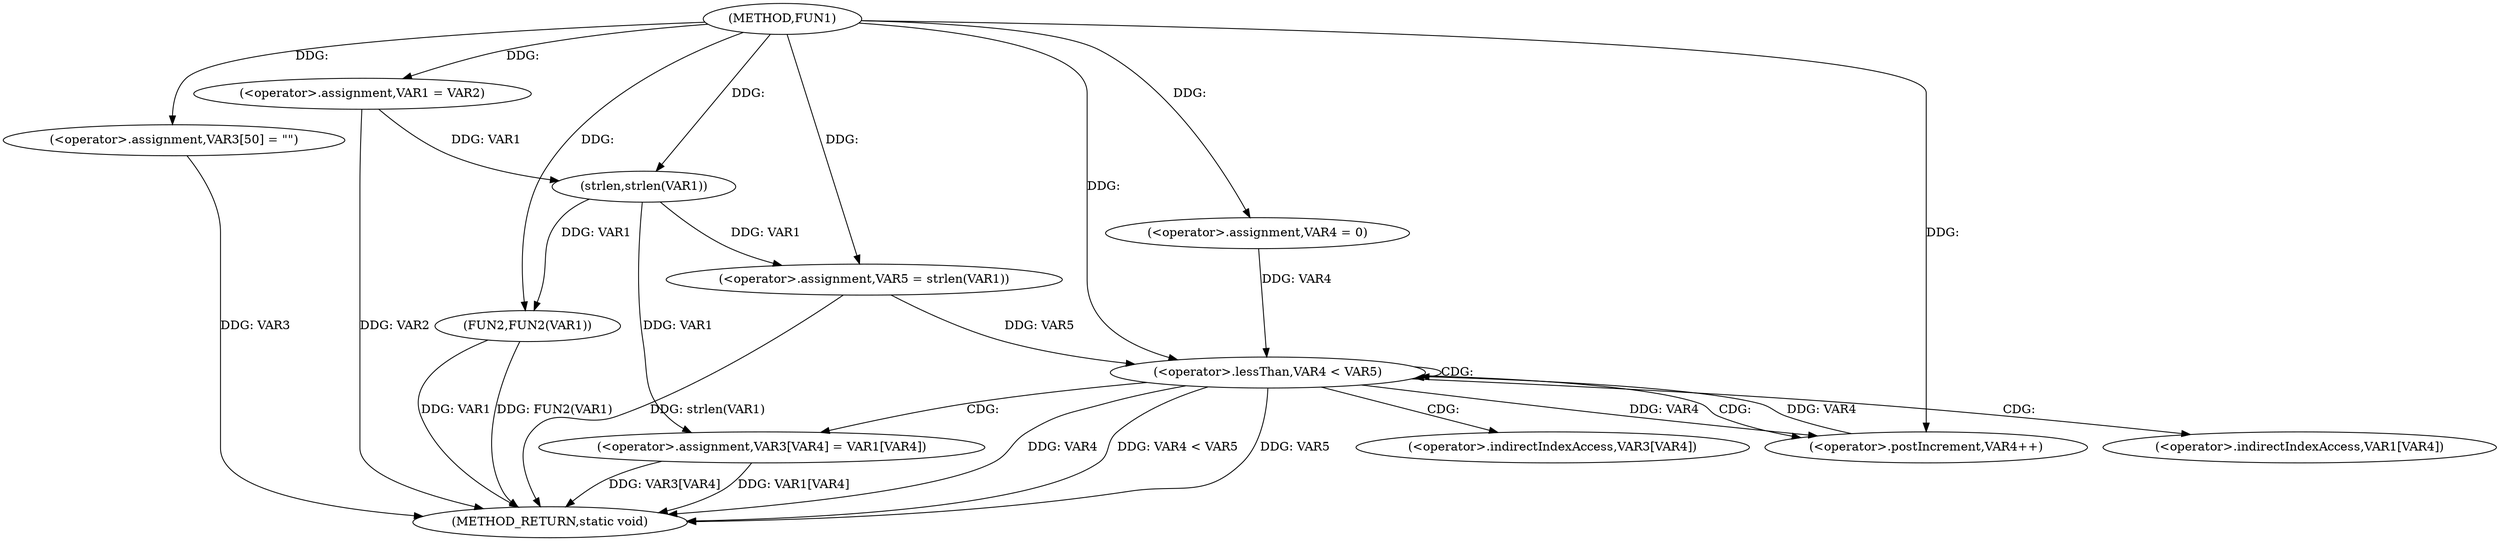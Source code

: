 digraph FUN1 {  
"1000100" [label = "(METHOD,FUN1)" ]
"1000137" [label = "(METHOD_RETURN,static void)" ]
"1000104" [label = "(<operator>.assignment,VAR1 = VAR2)" ]
"1000109" [label = "(<operator>.assignment,VAR3[50] = \"\")" ]
"1000114" [label = "(<operator>.assignment,VAR5 = strlen(VAR1))" ]
"1000116" [label = "(strlen,strlen(VAR1))" ]
"1000119" [label = "(<operator>.assignment,VAR4 = 0)" ]
"1000122" [label = "(<operator>.lessThan,VAR4 < VAR5)" ]
"1000125" [label = "(<operator>.postIncrement,VAR4++)" ]
"1000128" [label = "(<operator>.assignment,VAR3[VAR4] = VAR1[VAR4])" ]
"1000135" [label = "(FUN2,FUN2(VAR1))" ]
"1000129" [label = "(<operator>.indirectIndexAccess,VAR3[VAR4])" ]
"1000132" [label = "(<operator>.indirectIndexAccess,VAR1[VAR4])" ]
  "1000128" -> "1000137"  [ label = "DDG: VAR3[VAR4]"] 
  "1000114" -> "1000137"  [ label = "DDG: strlen(VAR1)"] 
  "1000122" -> "1000137"  [ label = "DDG: VAR5"] 
  "1000122" -> "1000137"  [ label = "DDG: VAR4"] 
  "1000128" -> "1000137"  [ label = "DDG: VAR1[VAR4]"] 
  "1000135" -> "1000137"  [ label = "DDG: FUN2(VAR1)"] 
  "1000109" -> "1000137"  [ label = "DDG: VAR3"] 
  "1000135" -> "1000137"  [ label = "DDG: VAR1"] 
  "1000122" -> "1000137"  [ label = "DDG: VAR4 < VAR5"] 
  "1000104" -> "1000137"  [ label = "DDG: VAR2"] 
  "1000100" -> "1000104"  [ label = "DDG: "] 
  "1000100" -> "1000109"  [ label = "DDG: "] 
  "1000116" -> "1000114"  [ label = "DDG: VAR1"] 
  "1000100" -> "1000114"  [ label = "DDG: "] 
  "1000104" -> "1000116"  [ label = "DDG: VAR1"] 
  "1000100" -> "1000116"  [ label = "DDG: "] 
  "1000100" -> "1000119"  [ label = "DDG: "] 
  "1000125" -> "1000122"  [ label = "DDG: VAR4"] 
  "1000119" -> "1000122"  [ label = "DDG: VAR4"] 
  "1000100" -> "1000122"  [ label = "DDG: "] 
  "1000114" -> "1000122"  [ label = "DDG: VAR5"] 
  "1000122" -> "1000125"  [ label = "DDG: VAR4"] 
  "1000100" -> "1000125"  [ label = "DDG: "] 
  "1000116" -> "1000128"  [ label = "DDG: VAR1"] 
  "1000116" -> "1000135"  [ label = "DDG: VAR1"] 
  "1000100" -> "1000135"  [ label = "DDG: "] 
  "1000122" -> "1000132"  [ label = "CDG: "] 
  "1000122" -> "1000128"  [ label = "CDG: "] 
  "1000122" -> "1000129"  [ label = "CDG: "] 
  "1000122" -> "1000125"  [ label = "CDG: "] 
  "1000122" -> "1000122"  [ label = "CDG: "] 
}
